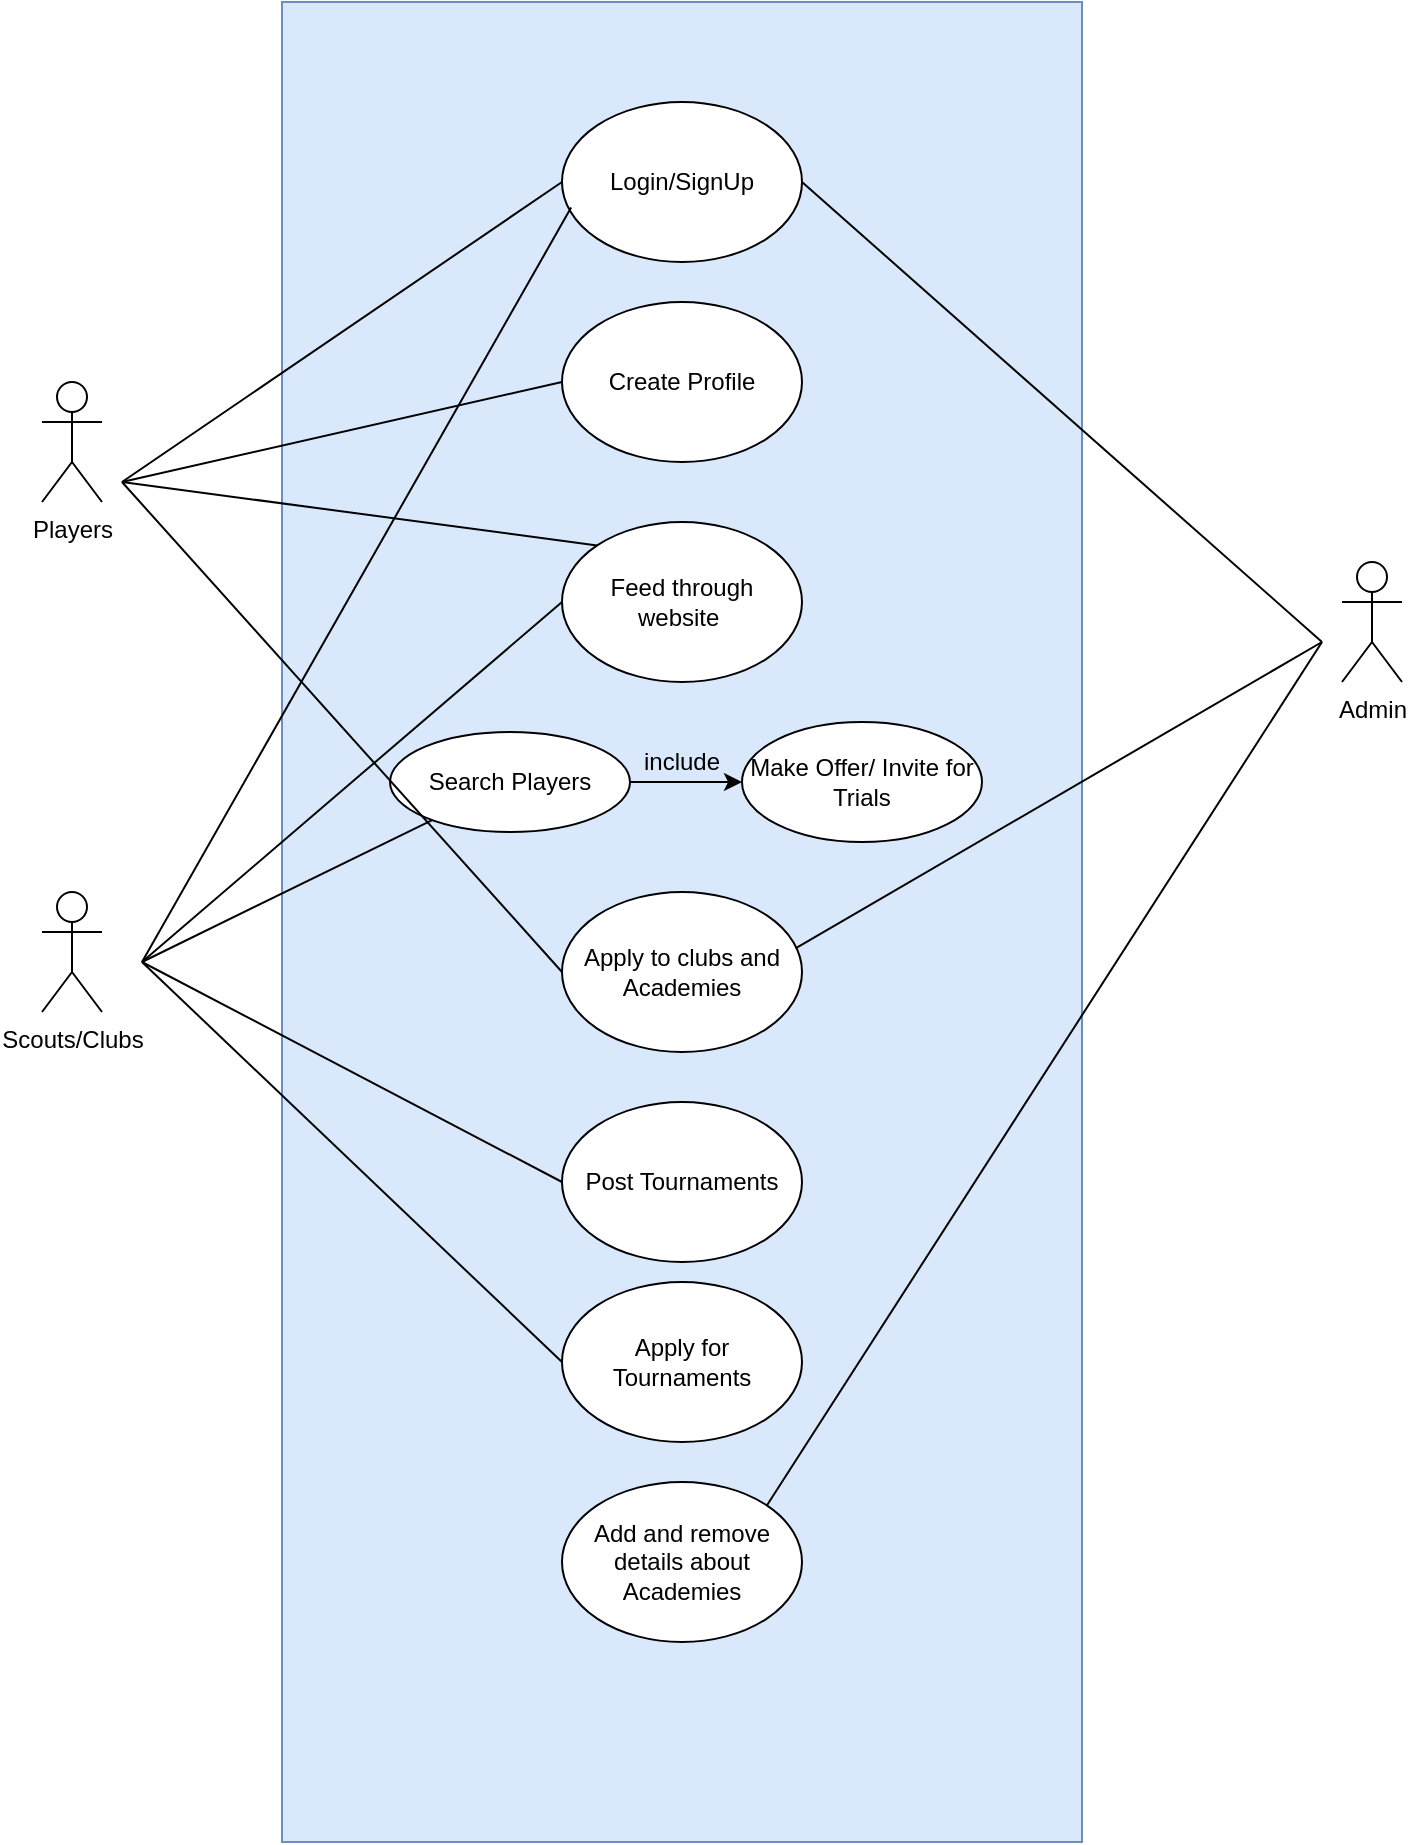 <mxfile version="21.5.0" type="github">
  <diagram name="Page-1" id="_VaLiJuslLobCyFwAls5">
    <mxGraphModel dx="1552" dy="894" grid="1" gridSize="10" guides="1" tooltips="1" connect="1" arrows="1" fold="1" page="0" pageScale="1" pageWidth="827" pageHeight="1169" math="0" shadow="0">
      <root>
        <mxCell id="0" />
        <mxCell id="1" parent="0" />
        <mxCell id="oNw5IfO4u7kCw_emMaOh-18" value="" style="rounded=0;whiteSpace=wrap;html=1;fillColor=#dae8fc;strokeColor=#6c8ebf;" parent="1" vertex="1">
          <mxGeometry x="240" y="100" width="400" height="920" as="geometry" />
        </mxCell>
        <mxCell id="oNw5IfO4u7kCw_emMaOh-1" value="Players" style="shape=umlActor;verticalLabelPosition=bottom;verticalAlign=top;html=1;outlineConnect=0;" parent="1" vertex="1">
          <mxGeometry x="120" y="290" width="30" height="60" as="geometry" />
        </mxCell>
        <mxCell id="oNw5IfO4u7kCw_emMaOh-5" value="Login/SignUp" style="ellipse;whiteSpace=wrap;html=1;" parent="1" vertex="1">
          <mxGeometry x="380" y="150" width="120" height="80" as="geometry" />
        </mxCell>
        <mxCell id="oNw5IfO4u7kCw_emMaOh-6" value="Admin" style="shape=umlActor;verticalLabelPosition=bottom;verticalAlign=top;html=1;outlineConnect=0;" parent="1" vertex="1">
          <mxGeometry x="770" y="380" width="30" height="60" as="geometry" />
        </mxCell>
        <mxCell id="oNw5IfO4u7kCw_emMaOh-7" value="Scouts/Clubs" style="shape=umlActor;verticalLabelPosition=bottom;verticalAlign=top;html=1;outlineConnect=0;" parent="1" vertex="1">
          <mxGeometry x="120" y="545" width="30" height="60" as="geometry" />
        </mxCell>
        <mxCell id="oNw5IfO4u7kCw_emMaOh-10" value="Create Profile" style="ellipse;whiteSpace=wrap;html=1;" parent="1" vertex="1">
          <mxGeometry x="380" y="250" width="120" height="80" as="geometry" />
        </mxCell>
        <mxCell id="oNw5IfO4u7kCw_emMaOh-12" value="Feed through website&amp;nbsp;" style="ellipse;whiteSpace=wrap;html=1;" parent="1" vertex="1">
          <mxGeometry x="380" y="360" width="120" height="80" as="geometry" />
        </mxCell>
        <mxCell id="oNw5IfO4u7kCw_emMaOh-13" value="Search Players" style="ellipse;whiteSpace=wrap;html=1;" parent="1" vertex="1">
          <mxGeometry x="294" y="465" width="120" height="50" as="geometry" />
        </mxCell>
        <mxCell id="oNw5IfO4u7kCw_emMaOh-14" value="Make Offer/ Invite for Trials" style="ellipse;whiteSpace=wrap;html=1;" parent="1" vertex="1">
          <mxGeometry x="470" y="460" width="120" height="60" as="geometry" />
        </mxCell>
        <mxCell id="oNw5IfO4u7kCw_emMaOh-15" value="Apply to clubs and Academies" style="ellipse;whiteSpace=wrap;html=1;" parent="1" vertex="1">
          <mxGeometry x="380" y="545" width="120" height="80" as="geometry" />
        </mxCell>
        <mxCell id="oNw5IfO4u7kCw_emMaOh-16" value="Post Tournaments" style="ellipse;whiteSpace=wrap;html=1;" parent="1" vertex="1">
          <mxGeometry x="380" y="650" width="120" height="80" as="geometry" />
        </mxCell>
        <mxCell id="oNw5IfO4u7kCw_emMaOh-17" value="Apply for Tournaments" style="ellipse;whiteSpace=wrap;html=1;" parent="1" vertex="1">
          <mxGeometry x="380" y="740" width="120" height="80" as="geometry" />
        </mxCell>
        <mxCell id="oNw5IfO4u7kCw_emMaOh-38" value="include" style="text;html=1;strokeColor=none;fillColor=none;align=center;verticalAlign=middle;whiteSpace=wrap;rounded=0;" parent="1" vertex="1">
          <mxGeometry x="410" y="465" width="60" height="30" as="geometry" />
        </mxCell>
        <mxCell id="w33D1IUgKpzshnFfN36X-1" value="" style="endArrow=classic;html=1;rounded=0;exitX=1;exitY=0.5;exitDx=0;exitDy=0;entryX=0;entryY=0.5;entryDx=0;entryDy=0;" parent="1" source="oNw5IfO4u7kCw_emMaOh-13" target="oNw5IfO4u7kCw_emMaOh-14" edge="1">
          <mxGeometry width="50" height="50" relative="1" as="geometry">
            <mxPoint x="430" y="550" as="sourcePoint" />
            <mxPoint x="480" y="500" as="targetPoint" />
          </mxGeometry>
        </mxCell>
        <mxCell id="w33D1IUgKpzshnFfN36X-2" value="" style="endArrow=none;html=1;rounded=0;entryX=0;entryY=0.5;entryDx=0;entryDy=0;" parent="1" target="oNw5IfO4u7kCw_emMaOh-5" edge="1">
          <mxGeometry width="50" height="50" relative="1" as="geometry">
            <mxPoint x="160" y="340" as="sourcePoint" />
            <mxPoint x="370" y="290" as="targetPoint" />
          </mxGeometry>
        </mxCell>
        <mxCell id="w33D1IUgKpzshnFfN36X-3" value="" style="endArrow=none;html=1;rounded=0;entryX=0;entryY=0.5;entryDx=0;entryDy=0;" parent="1" target="oNw5IfO4u7kCw_emMaOh-10" edge="1">
          <mxGeometry width="50" height="50" relative="1" as="geometry">
            <mxPoint x="160" y="340" as="sourcePoint" />
            <mxPoint x="340" y="310" as="targetPoint" />
          </mxGeometry>
        </mxCell>
        <mxCell id="w33D1IUgKpzshnFfN36X-4" value="" style="endArrow=none;html=1;rounded=0;entryX=0;entryY=0;entryDx=0;entryDy=0;" parent="1" target="oNw5IfO4u7kCw_emMaOh-12" edge="1">
          <mxGeometry width="50" height="50" relative="1" as="geometry">
            <mxPoint x="160" y="340" as="sourcePoint" />
            <mxPoint x="340" y="310" as="targetPoint" />
          </mxGeometry>
        </mxCell>
        <mxCell id="w33D1IUgKpzshnFfN36X-5" value="" style="endArrow=none;html=1;rounded=0;entryX=0;entryY=0.5;entryDx=0;entryDy=0;" parent="1" target="oNw5IfO4u7kCw_emMaOh-15" edge="1">
          <mxGeometry width="50" height="50" relative="1" as="geometry">
            <mxPoint x="160" y="340" as="sourcePoint" />
            <mxPoint x="260" y="470" as="targetPoint" />
          </mxGeometry>
        </mxCell>
        <mxCell id="w33D1IUgKpzshnFfN36X-6" value="" style="endArrow=none;html=1;rounded=0;entryX=0.038;entryY=0.66;entryDx=0;entryDy=0;entryPerimeter=0;" parent="1" target="oNw5IfO4u7kCw_emMaOh-5" edge="1">
          <mxGeometry width="50" height="50" relative="1" as="geometry">
            <mxPoint x="170" y="580" as="sourcePoint" />
            <mxPoint x="260" y="380" as="targetPoint" />
          </mxGeometry>
        </mxCell>
        <mxCell id="w33D1IUgKpzshnFfN36X-7" value="" style="endArrow=none;html=1;rounded=0;entryX=0;entryY=0.5;entryDx=0;entryDy=0;" parent="1" target="oNw5IfO4u7kCw_emMaOh-12" edge="1">
          <mxGeometry width="50" height="50" relative="1" as="geometry">
            <mxPoint x="170" y="580" as="sourcePoint" />
            <mxPoint x="300" y="560" as="targetPoint" />
          </mxGeometry>
        </mxCell>
        <mxCell id="w33D1IUgKpzshnFfN36X-8" value="" style="endArrow=none;html=1;rounded=0;" parent="1" target="oNw5IfO4u7kCw_emMaOh-13" edge="1">
          <mxGeometry width="50" height="50" relative="1" as="geometry">
            <mxPoint x="170" y="580" as="sourcePoint" />
            <mxPoint x="290" y="650" as="targetPoint" />
          </mxGeometry>
        </mxCell>
        <mxCell id="w33D1IUgKpzshnFfN36X-9" value="" style="endArrow=none;html=1;rounded=0;entryX=0;entryY=0.5;entryDx=0;entryDy=0;" parent="1" target="oNw5IfO4u7kCw_emMaOh-16" edge="1">
          <mxGeometry width="50" height="50" relative="1" as="geometry">
            <mxPoint x="170" y="580" as="sourcePoint" />
            <mxPoint x="290" y="650" as="targetPoint" />
          </mxGeometry>
        </mxCell>
        <mxCell id="w33D1IUgKpzshnFfN36X-10" value="" style="endArrow=none;html=1;rounded=0;entryX=0;entryY=0.5;entryDx=0;entryDy=0;" parent="1" target="oNw5IfO4u7kCw_emMaOh-17" edge="1">
          <mxGeometry width="50" height="50" relative="1" as="geometry">
            <mxPoint x="170" y="580" as="sourcePoint" />
            <mxPoint x="290" y="650" as="targetPoint" />
          </mxGeometry>
        </mxCell>
        <mxCell id="w33D1IUgKpzshnFfN36X-11" value="" style="endArrow=none;html=1;rounded=0;exitX=1;exitY=0.5;exitDx=0;exitDy=0;" parent="1" source="oNw5IfO4u7kCw_emMaOh-5" edge="1">
          <mxGeometry width="50" height="50" relative="1" as="geometry">
            <mxPoint x="340" y="560" as="sourcePoint" />
            <mxPoint x="760" y="420" as="targetPoint" />
          </mxGeometry>
        </mxCell>
        <mxCell id="w33D1IUgKpzshnFfN36X-12" value="" style="endArrow=none;html=1;rounded=0;exitX=0.973;exitY=0.352;exitDx=0;exitDy=0;exitPerimeter=0;" parent="1" source="oNw5IfO4u7kCw_emMaOh-15" edge="1">
          <mxGeometry width="50" height="50" relative="1" as="geometry">
            <mxPoint x="340" y="560" as="sourcePoint" />
            <mxPoint x="760" y="420" as="targetPoint" />
          </mxGeometry>
        </mxCell>
        <mxCell id="awlgv50XDQi8KOg19sTc-4" value="Add and remove details about Academies" style="ellipse;whiteSpace=wrap;html=1;" vertex="1" parent="1">
          <mxGeometry x="380" y="840" width="120" height="80" as="geometry" />
        </mxCell>
        <mxCell id="awlgv50XDQi8KOg19sTc-9" value="" style="endArrow=none;html=1;rounded=0;exitX=1;exitY=0;exitDx=0;exitDy=0;" edge="1" parent="1" source="awlgv50XDQi8KOg19sTc-4">
          <mxGeometry width="50" height="50" relative="1" as="geometry">
            <mxPoint x="130" y="510" as="sourcePoint" />
            <mxPoint x="760" y="420" as="targetPoint" />
          </mxGeometry>
        </mxCell>
      </root>
    </mxGraphModel>
  </diagram>
</mxfile>
